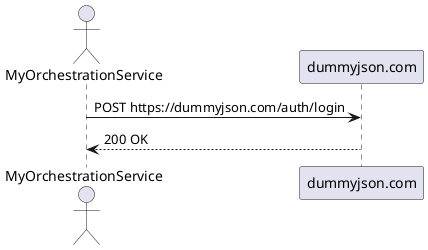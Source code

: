 @startuml
actor MyOrchestrationService
participant "dummyjson.com" as dummyjson_com

MyOrchestrationService -> dummyjson_com: POST https://dummyjson.com/auth/login
dummyjson_com --> MyOrchestrationService: 200 OK
@enduml